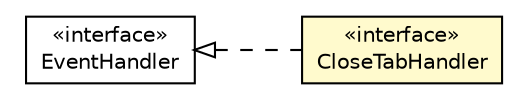 #!/usr/local/bin/dot
#
# Class diagram 
# Generated by UMLGraph version R5_6-24-gf6e263 (http://www.umlgraph.org/)
#

digraph G {
	edge [fontname="Helvetica",fontsize=10,labelfontname="Helvetica",labelfontsize=10];
	node [fontname="Helvetica",fontsize=10,shape=plaintext];
	nodesep=0.25;
	ranksep=0.5;
	rankdir=LR;
	// com.gwtplatform.carstore.client.application.cars.car.navigation.CloseTabEvent.CloseTabHandler
	c137132 [label=<<table title="com.gwtplatform.carstore.client.application.cars.car.navigation.CloseTabEvent.CloseTabHandler" border="0" cellborder="1" cellspacing="0" cellpadding="2" port="p" bgcolor="lemonChiffon" href="./CloseTabEvent.CloseTabHandler.html">
		<tr><td><table border="0" cellspacing="0" cellpadding="1">
<tr><td align="center" balign="center"> &#171;interface&#187; </td></tr>
<tr><td align="center" balign="center"> CloseTabHandler </td></tr>
		</table></td></tr>
		</table>>, URL="./CloseTabEvent.CloseTabHandler.html", fontname="Helvetica", fontcolor="black", fontsize=10.0];
	//com.gwtplatform.carstore.client.application.cars.car.navigation.CloseTabEvent.CloseTabHandler implements com.google.gwt.event.shared.EventHandler
	c137221:p -> c137132:p [dir=back,arrowtail=empty,style=dashed];
	// com.google.gwt.event.shared.EventHandler
	c137221 [label=<<table title="com.google.gwt.event.shared.EventHandler" border="0" cellborder="1" cellspacing="0" cellpadding="2" port="p" href="http://google-web-toolkit.googlecode.com/svn/javadoc/latest/com/google/gwt/event/shared/EventHandler.html">
		<tr><td><table border="0" cellspacing="0" cellpadding="1">
<tr><td align="center" balign="center"> &#171;interface&#187; </td></tr>
<tr><td align="center" balign="center"> EventHandler </td></tr>
		</table></td></tr>
		</table>>, URL="http://google-web-toolkit.googlecode.com/svn/javadoc/latest/com/google/gwt/event/shared/EventHandler.html", fontname="Helvetica", fontcolor="black", fontsize=10.0];
}

